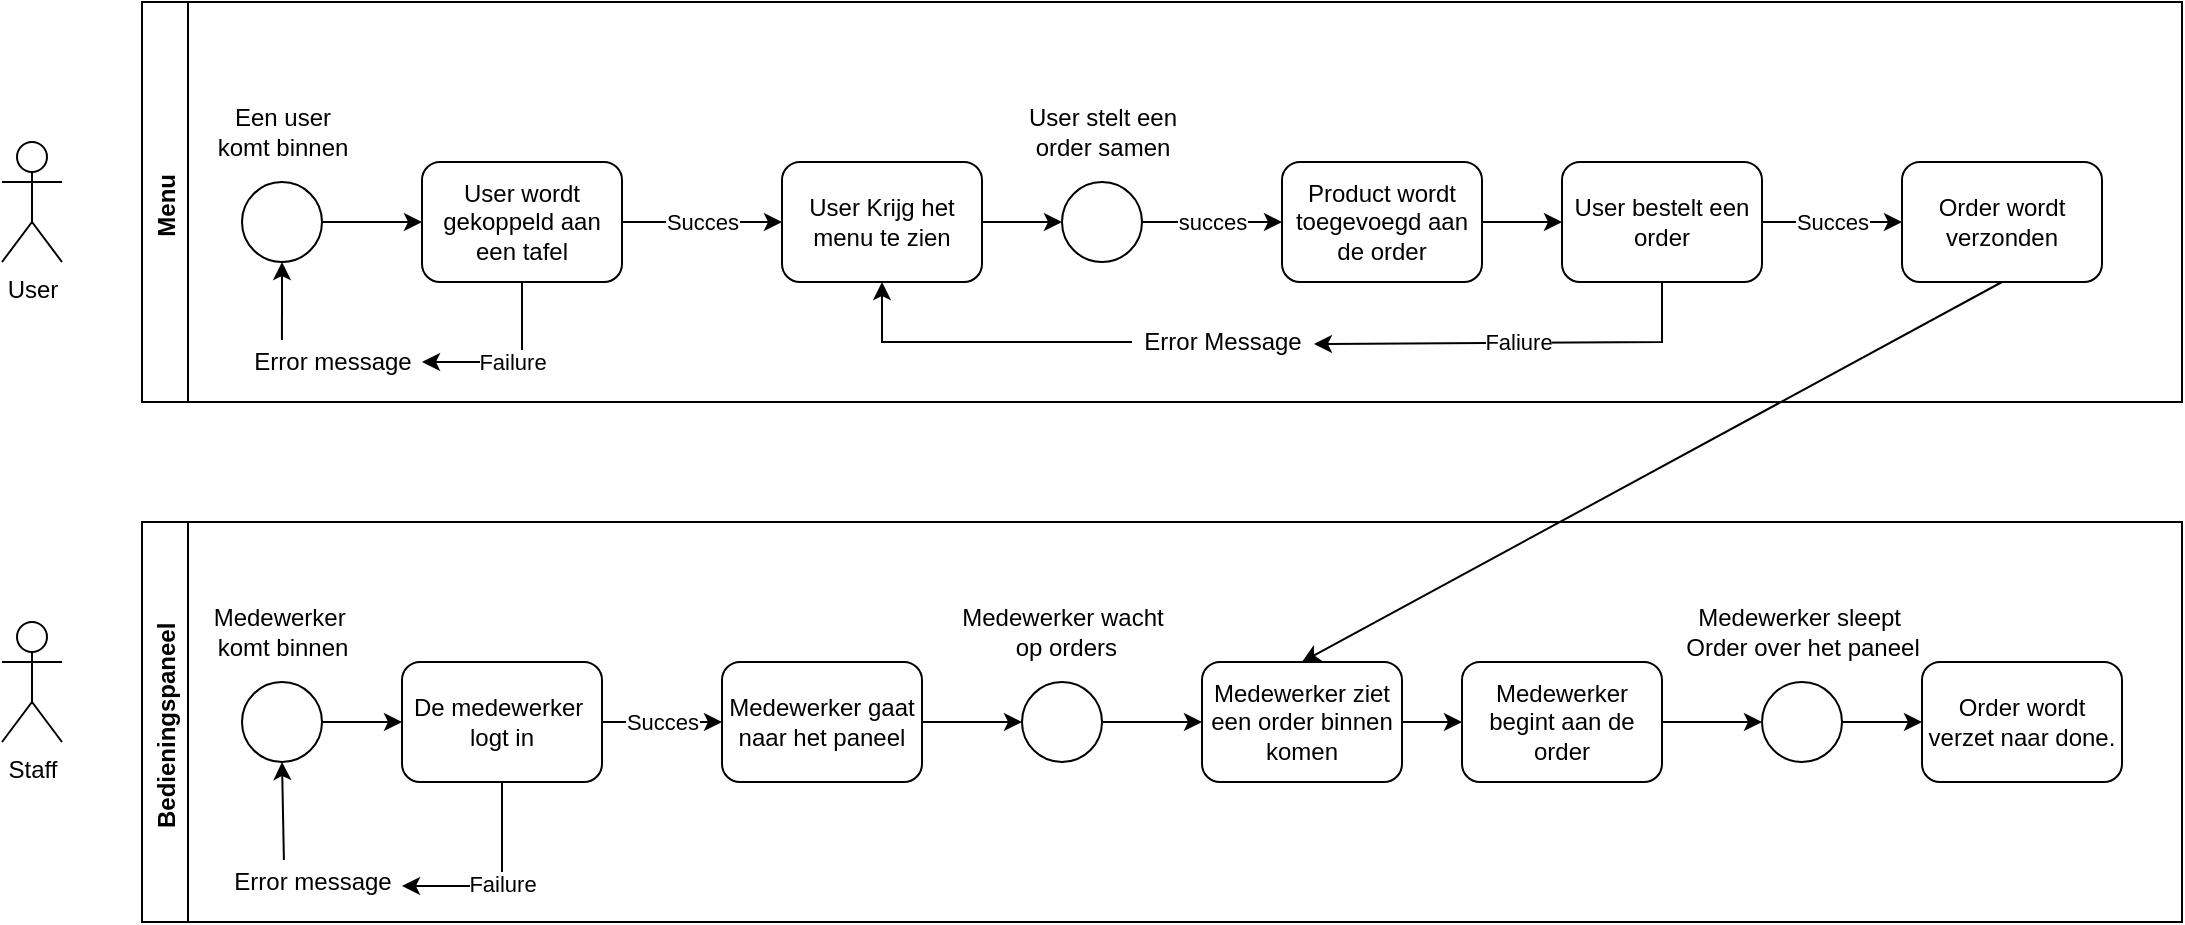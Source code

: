 <mxfile version="17.3.0" type="device"><diagram id="Np2crwAhnilaF2njo70W" name="Page-1"><mxGraphModel dx="1422" dy="804" grid="1" gridSize="10" guides="1" tooltips="1" connect="1" arrows="1" fold="1" page="1" pageScale="1" pageWidth="827" pageHeight="1169" math="0" shadow="0"><root><mxCell id="0"/><mxCell id="1" parent="0"/><mxCell id="Vz1Y9W89XiHG3zQllx5P-2" value="Menu " style="swimlane;horizontal=0;" vertex="1" parent="1"><mxGeometry x="100" y="90" width="1020" height="200" as="geometry"/></mxCell><mxCell id="Vz1Y9W89XiHG3zQllx5P-7" value="" style="ellipse;whiteSpace=wrap;html=1;" vertex="1" parent="Vz1Y9W89XiHG3zQllx5P-2"><mxGeometry x="50" y="90" width="40" height="40" as="geometry"/></mxCell><mxCell id="Vz1Y9W89XiHG3zQllx5P-8" value="Een user &lt;br&gt;komt binnen" style="text;html=1;align=center;verticalAlign=middle;resizable=0;points=[];autosize=1;strokeColor=none;fillColor=none;" vertex="1" parent="Vz1Y9W89XiHG3zQllx5P-2"><mxGeometry x="30" y="50" width="80" height="30" as="geometry"/></mxCell><mxCell id="Vz1Y9W89XiHG3zQllx5P-9" value="" style="endArrow=classic;html=1;rounded=0;exitX=1;exitY=0.5;exitDx=0;exitDy=0;entryX=0;entryY=0.5;entryDx=0;entryDy=0;" edge="1" parent="Vz1Y9W89XiHG3zQllx5P-2" source="Vz1Y9W89XiHG3zQllx5P-7" target="Vz1Y9W89XiHG3zQllx5P-10"><mxGeometry width="50" height="50" relative="1" as="geometry"><mxPoint x="150" y="140" as="sourcePoint"/><mxPoint x="170" y="117" as="targetPoint"/></mxGeometry></mxCell><mxCell id="Vz1Y9W89XiHG3zQllx5P-10" value="User wordt gekoppeld aan een tafel" style="rounded=1;whiteSpace=wrap;html=1;" vertex="1" parent="Vz1Y9W89XiHG3zQllx5P-2"><mxGeometry x="140" y="80" width="100" height="60" as="geometry"/></mxCell><mxCell id="Vz1Y9W89XiHG3zQllx5P-13" value="Succes" style="endArrow=classic;html=1;rounded=0;exitX=1;exitY=0.5;exitDx=0;exitDy=0;entryX=0;entryY=0.5;entryDx=0;entryDy=0;" edge="1" parent="Vz1Y9W89XiHG3zQllx5P-2" source="Vz1Y9W89XiHG3zQllx5P-10" target="Vz1Y9W89XiHG3zQllx5P-18"><mxGeometry width="50" height="50" relative="1" as="geometry"><mxPoint x="320" y="140" as="sourcePoint"/><mxPoint x="330" y="110" as="targetPoint"/></mxGeometry></mxCell><mxCell id="Vz1Y9W89XiHG3zQllx5P-14" value="Failure" style="endArrow=classic;html=1;rounded=0;exitX=0.5;exitY=1;exitDx=0;exitDy=0;" edge="1" parent="Vz1Y9W89XiHG3zQllx5P-2" source="Vz1Y9W89XiHG3zQllx5P-10"><mxGeometry width="50" height="50" relative="1" as="geometry"><mxPoint x="160" y="210" as="sourcePoint"/><mxPoint x="140" y="180" as="targetPoint"/><Array as="points"><mxPoint x="190" y="180"/></Array></mxGeometry></mxCell><mxCell id="Vz1Y9W89XiHG3zQllx5P-15" value="Error message" style="text;html=1;align=center;verticalAlign=middle;resizable=0;points=[];autosize=1;strokeColor=none;fillColor=none;" vertex="1" parent="Vz1Y9W89XiHG3zQllx5P-2"><mxGeometry x="50" y="170" width="90" height="20" as="geometry"/></mxCell><mxCell id="Vz1Y9W89XiHG3zQllx5P-16" value="" style="endArrow=classic;html=1;rounded=0;exitX=0.222;exitY=-0.05;exitDx=0;exitDy=0;exitPerimeter=0;entryX=0.5;entryY=1;entryDx=0;entryDy=0;" edge="1" parent="Vz1Y9W89XiHG3zQllx5P-2" source="Vz1Y9W89XiHG3zQllx5P-15" target="Vz1Y9W89XiHG3zQllx5P-7"><mxGeometry width="50" height="50" relative="1" as="geometry"><mxPoint x="250" y="220" as="sourcePoint"/><mxPoint x="300" y="170" as="targetPoint"/></mxGeometry></mxCell><mxCell id="Vz1Y9W89XiHG3zQllx5P-18" value="User Krijg het menu te zien" style="rounded=1;whiteSpace=wrap;html=1;" vertex="1" parent="Vz1Y9W89XiHG3zQllx5P-2"><mxGeometry x="320" y="80" width="100" height="60" as="geometry"/></mxCell><mxCell id="Vz1Y9W89XiHG3zQllx5P-19" value="" style="endArrow=classic;html=1;rounded=0;exitX=1;exitY=0.5;exitDx=0;exitDy=0;entryX=0;entryY=0.5;entryDx=0;entryDy=0;" edge="1" parent="Vz1Y9W89XiHG3zQllx5P-2" source="Vz1Y9W89XiHG3zQllx5P-18" target="Vz1Y9W89XiHG3zQllx5P-22"><mxGeometry width="50" height="50" relative="1" as="geometry"><mxPoint x="460" y="140" as="sourcePoint"/><mxPoint x="460" y="160" as="targetPoint"/><Array as="points"/></mxGeometry></mxCell><mxCell id="Vz1Y9W89XiHG3zQllx5P-28" value="" style="edgeStyle=orthogonalEdgeStyle;rounded=0;orthogonalLoop=1;jettySize=auto;html=1;entryX=0;entryY=0.5;entryDx=0;entryDy=0;" edge="1" parent="Vz1Y9W89XiHG3zQllx5P-2" source="Vz1Y9W89XiHG3zQllx5P-20" target="Vz1Y9W89XiHG3zQllx5P-31"><mxGeometry relative="1" as="geometry"><mxPoint x="720" y="110" as="targetPoint"/></mxGeometry></mxCell><mxCell id="Vz1Y9W89XiHG3zQllx5P-20" value="Product wordt toegevoegd aan de order" style="rounded=1;whiteSpace=wrap;html=1;" vertex="1" parent="Vz1Y9W89XiHG3zQllx5P-2"><mxGeometry x="570" y="80" width="100" height="60" as="geometry"/></mxCell><mxCell id="Vz1Y9W89XiHG3zQllx5P-23" value="succes" style="edgeStyle=orthogonalEdgeStyle;rounded=0;orthogonalLoop=1;jettySize=auto;html=1;" edge="1" parent="Vz1Y9W89XiHG3zQllx5P-2" source="Vz1Y9W89XiHG3zQllx5P-22" target="Vz1Y9W89XiHG3zQllx5P-20"><mxGeometry relative="1" as="geometry"/></mxCell><mxCell id="Vz1Y9W89XiHG3zQllx5P-22" value="" style="ellipse;whiteSpace=wrap;html=1;" vertex="1" parent="Vz1Y9W89XiHG3zQllx5P-2"><mxGeometry x="460" y="90" width="40" height="40" as="geometry"/></mxCell><mxCell id="Vz1Y9W89XiHG3zQllx5P-24" value="User stelt een &lt;br&gt;order samen" style="text;html=1;align=center;verticalAlign=middle;resizable=0;points=[];autosize=1;strokeColor=none;fillColor=none;" vertex="1" parent="Vz1Y9W89XiHG3zQllx5P-2"><mxGeometry x="435" y="50" width="90" height="30" as="geometry"/></mxCell><mxCell id="Vz1Y9W89XiHG3zQllx5P-31" value="User bestelt een order" style="rounded=1;whiteSpace=wrap;html=1;" vertex="1" parent="Vz1Y9W89XiHG3zQllx5P-2"><mxGeometry x="710" y="80" width="100" height="60" as="geometry"/></mxCell><mxCell id="Vz1Y9W89XiHG3zQllx5P-36" value="Succes" style="endArrow=classic;html=1;rounded=0;exitX=1;exitY=0.5;exitDx=0;exitDy=0;entryX=0;entryY=0.5;entryDx=0;entryDy=0;" edge="1" parent="Vz1Y9W89XiHG3zQllx5P-2" source="Vz1Y9W89XiHG3zQllx5P-31" target="Vz1Y9W89XiHG3zQllx5P-37"><mxGeometry width="50" height="50" relative="1" as="geometry"><mxPoint x="890" y="130" as="sourcePoint"/><mxPoint x="900" y="110" as="targetPoint"/></mxGeometry></mxCell><mxCell id="Vz1Y9W89XiHG3zQllx5P-37" value="Order wordt verzonden" style="rounded=1;whiteSpace=wrap;html=1;" vertex="1" parent="Vz1Y9W89XiHG3zQllx5P-2"><mxGeometry x="880" y="80" width="100" height="60" as="geometry"/></mxCell><mxCell id="Vz1Y9W89XiHG3zQllx5P-3" value="Bedieningspaneel " style="swimlane;horizontal=0;" vertex="1" parent="1"><mxGeometry x="100" y="350" width="1020" height="200" as="geometry"/></mxCell><mxCell id="Vz1Y9W89XiHG3zQllx5P-39" value="" style="ellipse;whiteSpace=wrap;html=1;" vertex="1" parent="Vz1Y9W89XiHG3zQllx5P-3"><mxGeometry x="50" y="80" width="40" height="40" as="geometry"/></mxCell><mxCell id="Vz1Y9W89XiHG3zQllx5P-40" value="Medewerker&amp;nbsp;&lt;br&gt;komt binnen" style="text;html=1;align=center;verticalAlign=middle;resizable=0;points=[];autosize=1;strokeColor=none;fillColor=none;" vertex="1" parent="Vz1Y9W89XiHG3zQllx5P-3"><mxGeometry x="30" y="40" width="80" height="30" as="geometry"/></mxCell><mxCell id="Vz1Y9W89XiHG3zQllx5P-41" value="De medewerker&amp;nbsp; logt in" style="rounded=1;whiteSpace=wrap;html=1;" vertex="1" parent="Vz1Y9W89XiHG3zQllx5P-3"><mxGeometry x="130" y="70" width="100" height="60" as="geometry"/></mxCell><mxCell id="Vz1Y9W89XiHG3zQllx5P-38" value="" style="endArrow=classic;html=1;rounded=0;exitX=1;exitY=0.5;exitDx=0;exitDy=0;entryX=0;entryY=0.5;entryDx=0;entryDy=0;" edge="1" parent="Vz1Y9W89XiHG3zQllx5P-3" source="Vz1Y9W89XiHG3zQllx5P-39" target="Vz1Y9W89XiHG3zQllx5P-41"><mxGeometry width="50" height="50" relative="1" as="geometry"><mxPoint x="870" as="sourcePoint"/><mxPoint x="170" y="100" as="targetPoint"/></mxGeometry></mxCell><mxCell id="Vz1Y9W89XiHG3zQllx5P-42" value="Failure" style="endArrow=classic;html=1;rounded=0;exitX=0.5;exitY=1;exitDx=0;exitDy=0;entryX=1;entryY=0.6;entryDx=0;entryDy=0;entryPerimeter=0;" edge="1" parent="Vz1Y9W89XiHG3zQllx5P-3" source="Vz1Y9W89XiHG3zQllx5P-41" target="Vz1Y9W89XiHG3zQllx5P-43"><mxGeometry width="50" height="50" relative="1" as="geometry"><mxPoint x="310" y="170" as="sourcePoint"/><mxPoint x="110" y="180" as="targetPoint"/><Array as="points"><mxPoint x="180" y="182"/></Array></mxGeometry></mxCell><mxCell id="Vz1Y9W89XiHG3zQllx5P-43" value="Error message" style="text;html=1;align=center;verticalAlign=middle;resizable=0;points=[];autosize=1;strokeColor=none;fillColor=none;" vertex="1" parent="Vz1Y9W89XiHG3zQllx5P-3"><mxGeometry x="40" y="170" width="90" height="20" as="geometry"/></mxCell><mxCell id="Vz1Y9W89XiHG3zQllx5P-44" value="" style="endArrow=classic;html=1;rounded=0;exitX=0.344;exitY=-0.05;exitDx=0;exitDy=0;exitPerimeter=0;entryX=0.5;entryY=1;entryDx=0;entryDy=0;" edge="1" parent="Vz1Y9W89XiHG3zQllx5P-3" source="Vz1Y9W89XiHG3zQllx5P-43" target="Vz1Y9W89XiHG3zQllx5P-39"><mxGeometry width="50" height="50" relative="1" as="geometry"><mxPoint x="90" y="180" as="sourcePoint"/><mxPoint x="140" y="130" as="targetPoint"/></mxGeometry></mxCell><mxCell id="Vz1Y9W89XiHG3zQllx5P-45" value="Succes" style="endArrow=classic;html=1;rounded=0;exitX=1;exitY=0.5;exitDx=0;exitDy=0;entryX=0;entryY=0.5;entryDx=0;entryDy=0;" edge="1" parent="Vz1Y9W89XiHG3zQllx5P-3" source="Vz1Y9W89XiHG3zQllx5P-41" target="Vz1Y9W89XiHG3zQllx5P-46"><mxGeometry width="50" height="50" relative="1" as="geometry"><mxPoint x="290" y="130" as="sourcePoint"/><mxPoint x="310" y="100" as="targetPoint"/></mxGeometry></mxCell><mxCell id="Vz1Y9W89XiHG3zQllx5P-46" value="Medewerker gaat naar het paneel" style="rounded=1;whiteSpace=wrap;html=1;" vertex="1" parent="Vz1Y9W89XiHG3zQllx5P-3"><mxGeometry x="290" y="70" width="100" height="60" as="geometry"/></mxCell><mxCell id="Vz1Y9W89XiHG3zQllx5P-47" value="" style="endArrow=classic;html=1;rounded=0;exitX=1;exitY=0.5;exitDx=0;exitDy=0;entryX=0;entryY=0.5;entryDx=0;entryDy=0;" edge="1" parent="Vz1Y9W89XiHG3zQllx5P-3" source="Vz1Y9W89XiHG3zQllx5P-46" target="Vz1Y9W89XiHG3zQllx5P-49"><mxGeometry width="50" height="50" relative="1" as="geometry"><mxPoint x="540" y="110" as="sourcePoint"/><mxPoint x="460" y="100" as="targetPoint"/></mxGeometry></mxCell><mxCell id="Vz1Y9W89XiHG3zQllx5P-49" value="" style="ellipse;whiteSpace=wrap;html=1;" vertex="1" parent="Vz1Y9W89XiHG3zQllx5P-3"><mxGeometry x="440" y="80" width="40" height="40" as="geometry"/></mxCell><mxCell id="Vz1Y9W89XiHG3zQllx5P-50" value="Medewerker wacht&lt;br&gt;&amp;nbsp;op orders" style="text;html=1;align=center;verticalAlign=middle;resizable=0;points=[];autosize=1;strokeColor=none;fillColor=none;" vertex="1" parent="Vz1Y9W89XiHG3zQllx5P-3"><mxGeometry x="400" y="40" width="120" height="30" as="geometry"/></mxCell><mxCell id="Vz1Y9W89XiHG3zQllx5P-51" value="" style="endArrow=classic;html=1;rounded=0;exitX=1;exitY=0.5;exitDx=0;exitDy=0;entryX=0;entryY=0.5;entryDx=0;entryDy=0;" edge="1" parent="Vz1Y9W89XiHG3zQllx5P-3" source="Vz1Y9W89XiHG3zQllx5P-49" target="Vz1Y9W89XiHG3zQllx5P-53"><mxGeometry width="50" height="50" relative="1" as="geometry"><mxPoint x="520" y="150" as="sourcePoint"/><mxPoint x="560" y="100" as="targetPoint"/><Array as="points"><mxPoint x="530" y="100"/></Array></mxGeometry></mxCell><mxCell id="Vz1Y9W89XiHG3zQllx5P-53" value="Medewerker ziet een order binnen komen" style="rounded=1;whiteSpace=wrap;html=1;" vertex="1" parent="Vz1Y9W89XiHG3zQllx5P-3"><mxGeometry x="530" y="70" width="100" height="60" as="geometry"/></mxCell><mxCell id="Vz1Y9W89XiHG3zQllx5P-55" value="" style="endArrow=classic;html=1;rounded=0;exitX=1;exitY=0.5;exitDx=0;exitDy=0;entryX=0;entryY=0.5;entryDx=0;entryDy=0;" edge="1" parent="Vz1Y9W89XiHG3zQllx5P-3" source="Vz1Y9W89XiHG3zQllx5P-53" target="Vz1Y9W89XiHG3zQllx5P-56"><mxGeometry width="50" height="50" relative="1" as="geometry"><mxPoint x="700" y="150" as="sourcePoint"/><mxPoint x="750" y="100" as="targetPoint"/></mxGeometry></mxCell><mxCell id="Vz1Y9W89XiHG3zQllx5P-56" value="Medewerker begint aan de order" style="rounded=1;whiteSpace=wrap;html=1;" vertex="1" parent="Vz1Y9W89XiHG3zQllx5P-3"><mxGeometry x="660" y="70" width="100" height="60" as="geometry"/></mxCell><mxCell id="Vz1Y9W89XiHG3zQllx5P-57" value="" style="endArrow=classic;html=1;rounded=0;exitX=1;exitY=0.5;exitDx=0;exitDy=0;entryX=0;entryY=0.5;entryDx=0;entryDy=0;" edge="1" parent="Vz1Y9W89XiHG3zQllx5P-3" source="Vz1Y9W89XiHG3zQllx5P-56" target="Vz1Y9W89XiHG3zQllx5P-59"><mxGeometry width="50" height="50" relative="1" as="geometry"><mxPoint x="860" y="130" as="sourcePoint"/><mxPoint x="840" y="100" as="targetPoint"/></mxGeometry></mxCell><mxCell id="Vz1Y9W89XiHG3zQllx5P-59" value="" style="ellipse;whiteSpace=wrap;html=1;" vertex="1" parent="Vz1Y9W89XiHG3zQllx5P-3"><mxGeometry x="810" y="80" width="40" height="40" as="geometry"/></mxCell><mxCell id="Vz1Y9W89XiHG3zQllx5P-60" value="Medewerker sleept&amp;nbsp;&lt;br&gt;Order over het paneel" style="text;html=1;align=center;verticalAlign=middle;resizable=0;points=[];autosize=1;strokeColor=none;fillColor=none;" vertex="1" parent="Vz1Y9W89XiHG3zQllx5P-3"><mxGeometry x="765" y="40" width="130" height="30" as="geometry"/></mxCell><mxCell id="Vz1Y9W89XiHG3zQllx5P-61" value="" style="endArrow=classic;html=1;rounded=0;exitX=1;exitY=0.5;exitDx=0;exitDy=0;entryX=0;entryY=0.5;entryDx=0;entryDy=0;" edge="1" parent="Vz1Y9W89XiHG3zQllx5P-3" source="Vz1Y9W89XiHG3zQllx5P-59" target="Vz1Y9W89XiHG3zQllx5P-62"><mxGeometry width="50" height="50" relative="1" as="geometry"><mxPoint x="870" y="160" as="sourcePoint"/><mxPoint x="870" y="130" as="targetPoint"/></mxGeometry></mxCell><mxCell id="Vz1Y9W89XiHG3zQllx5P-62" value="Order wordt verzet naar done." style="rounded=1;whiteSpace=wrap;html=1;" vertex="1" parent="Vz1Y9W89XiHG3zQllx5P-3"><mxGeometry x="890" y="70" width="100" height="60" as="geometry"/></mxCell><mxCell id="Vz1Y9W89XiHG3zQllx5P-5" value="User" style="shape=umlActor;verticalLabelPosition=bottom;verticalAlign=top;html=1;outlineConnect=0;" vertex="1" parent="1"><mxGeometry x="30" y="160" width="30" height="60" as="geometry"/></mxCell><mxCell id="Vz1Y9W89XiHG3zQllx5P-6" value="Staff" style="shape=umlActor;verticalLabelPosition=bottom;verticalAlign=top;html=1;outlineConnect=0;" vertex="1" parent="1"><mxGeometry x="30" y="400" width="30" height="60" as="geometry"/></mxCell><mxCell id="Vz1Y9W89XiHG3zQllx5P-34" value="" style="edgeStyle=orthogonalEdgeStyle;rounded=0;orthogonalLoop=1;jettySize=auto;html=1;" edge="1" parent="1" source="Vz1Y9W89XiHG3zQllx5P-33" target="Vz1Y9W89XiHG3zQllx5P-18"><mxGeometry relative="1" as="geometry"/></mxCell><mxCell id="Vz1Y9W89XiHG3zQllx5P-33" value="Error Message" style="text;html=1;align=center;verticalAlign=middle;resizable=0;points=[];autosize=1;strokeColor=none;fillColor=none;" vertex="1" parent="1"><mxGeometry x="595" y="250" width="90" height="20" as="geometry"/></mxCell><mxCell id="Vz1Y9W89XiHG3zQllx5P-32" value="Faliure" style="endArrow=classic;html=1;rounded=0;exitX=0.5;exitY=1;exitDx=0;exitDy=0;entryX=1.011;entryY=0.55;entryDx=0;entryDy=0;entryPerimeter=0;" edge="1" parent="1" source="Vz1Y9W89XiHG3zQllx5P-31" target="Vz1Y9W89XiHG3zQllx5P-33"><mxGeometry width="50" height="50" relative="1" as="geometry"><mxPoint x="800" y="300" as="sourcePoint"/><mxPoint x="710" y="260" as="targetPoint"/><Array as="points"><mxPoint x="860" y="260"/></Array></mxGeometry></mxCell><mxCell id="Vz1Y9W89XiHG3zQllx5P-54" value="" style="endArrow=classic;html=1;rounded=0;exitX=0.5;exitY=1;exitDx=0;exitDy=0;entryX=0.5;entryY=0;entryDx=0;entryDy=0;" edge="1" parent="1" source="Vz1Y9W89XiHG3zQllx5P-37" target="Vz1Y9W89XiHG3zQllx5P-53"><mxGeometry width="50" height="50" relative="1" as="geometry"><mxPoint x="960" y="370" as="sourcePoint"/><mxPoint x="1010" y="320" as="targetPoint"/></mxGeometry></mxCell></root></mxGraphModel></diagram></mxfile>